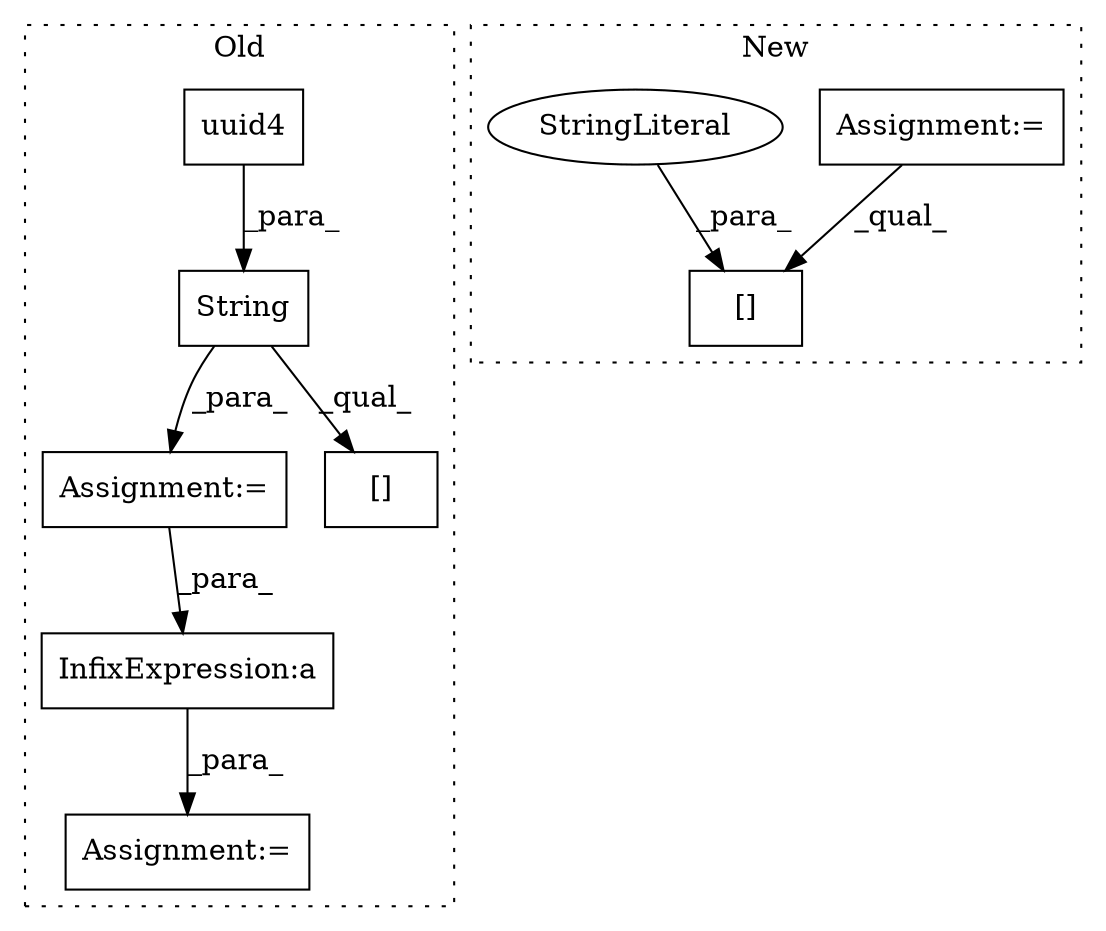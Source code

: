 digraph G {
subgraph cluster0 {
1 [label="uuid4" a="32" s="375" l="7" shape="box"];
3 [label="Assignment:=" a="7" s="409" l="1" shape="box"];
5 [label="String" a="32" s="363,382" l="7,1" shape="box"];
7 [label="Assignment:=" a="7" s="338" l="1" shape="box"];
8 [label="InfixExpression:a" a="27" s="417" l="3" shape="box"];
9 [label="[]" a="2" s="363,396" l="32,1" shape="box"];
label = "Old";
style="dotted";
}
subgraph cluster1 {
2 [label="[]" a="2" s="482,497" l="5,1" shape="box"];
4 [label="Assignment:=" a="7" s="348" l="1" shape="box"];
6 [label="StringLiteral" a="45" s="487" l="10" shape="ellipse"];
label = "New";
style="dotted";
}
1 -> 5 [label="_para_"];
4 -> 2 [label="_qual_"];
5 -> 9 [label="_qual_"];
5 -> 7 [label="_para_"];
6 -> 2 [label="_para_"];
7 -> 8 [label="_para_"];
8 -> 3 [label="_para_"];
}